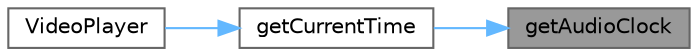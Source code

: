 digraph "getAudioClock"
{
 // LATEX_PDF_SIZE
  bgcolor="transparent";
  edge [fontname=Helvetica,fontsize=10,labelfontname=Helvetica,labelfontsize=10];
  node [fontname=Helvetica,fontsize=10,shape=box,height=0.2,width=0.4];
  rankdir="RL";
  Node1 [id="Node000001",label="getAudioClock",height=0.2,width=0.4,color="gray40", fillcolor="grey60", style="filled", fontcolor="black",tooltip="获取音频时钟"];
  Node1 -> Node2 [id="edge1_Node000001_Node000002",dir="back",color="steelblue1",style="solid",tooltip=" "];
  Node2 [id="Node000002",label="getCurrentTime",height=0.2,width=0.4,color="grey40", fillcolor="white", style="filled",URL="$class_video_player.html#a463a315c57bd6bbc04cf5f8486b513b7",tooltip="获取当前播放时间"];
  Node2 -> Node3 [id="edge2_Node000002_Node000003",dir="back",color="steelblue1",style="solid",tooltip=" "];
  Node3 [id="Node000003",label="VideoPlayer",height=0.2,width=0.4,color="grey40", fillcolor="white", style="filled",URL="$class_video_player.html#a9f13805a2a52cdaa95bd96248941e89b",tooltip="构造函数"];
}
